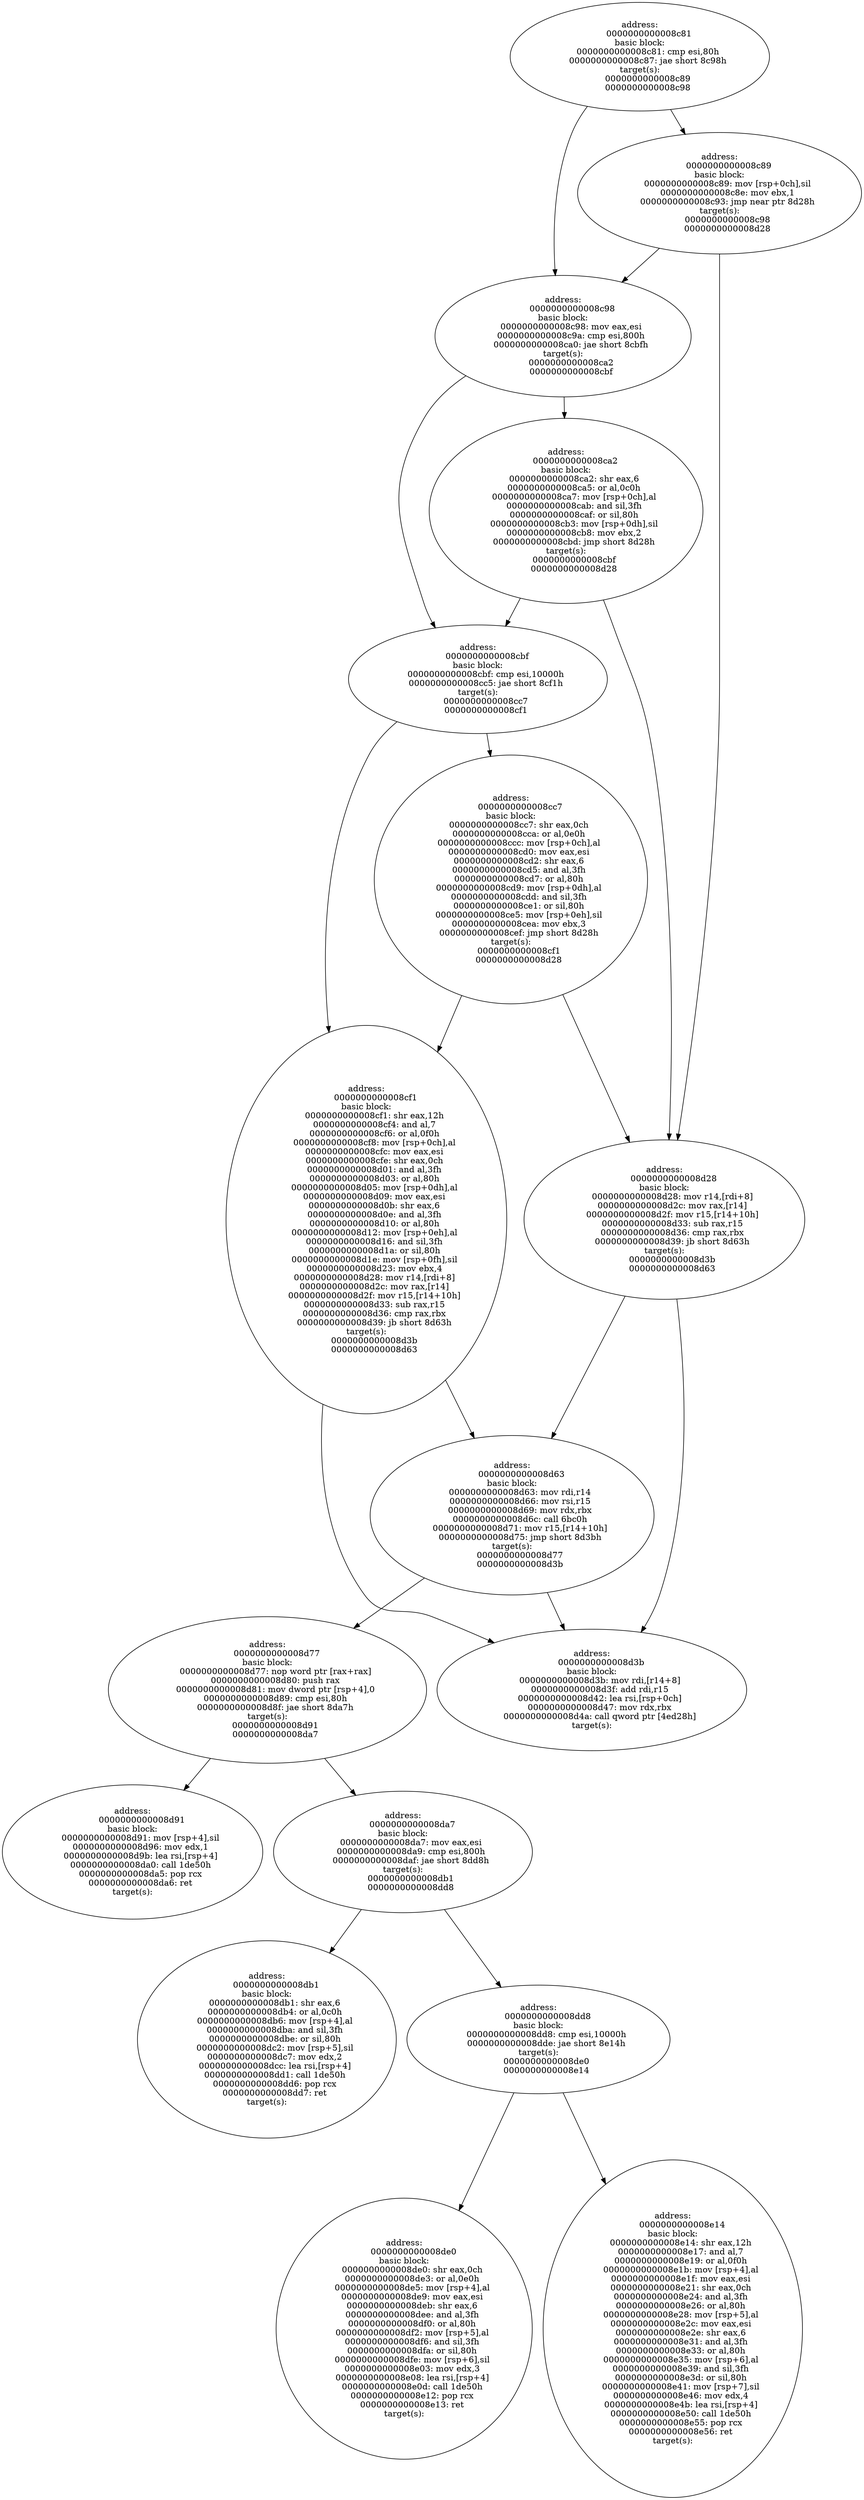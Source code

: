 digraph control_flow {
    N0x8c81[label="address:\n       0000000000008c81\nbasic block:\n      0000000000008c81: cmp esi,80h\n      0000000000008c87: jae short 8c98h\ntarget(s):\n      0000000000008c89\n      0000000000008c98\n"];
    N0x8c89[label="address:\n       0000000000008c89\nbasic block:\n      0000000000008c89: mov [rsp+0ch],sil\n      0000000000008c8e: mov ebx,1\n      0000000000008c93: jmp near ptr 8d28h\ntarget(s):\n      0000000000008c98\n      0000000000008d28\n"];
    N0x8c98[label="address:\n       0000000000008c98\nbasic block:\n      0000000000008c98: mov eax,esi\n      0000000000008c9a: cmp esi,800h\n      0000000000008ca0: jae short 8cbfh\ntarget(s):\n      0000000000008ca2\n      0000000000008cbf\n"];
    N0x8ca2[label="address:\n       0000000000008ca2\nbasic block:\n      0000000000008ca2: shr eax,6\n      0000000000008ca5: or al,0c0h\n      0000000000008ca7: mov [rsp+0ch],al\n      0000000000008cab: and sil,3fh\n      0000000000008caf: or sil,80h\n      0000000000008cb3: mov [rsp+0dh],sil\n      0000000000008cb8: mov ebx,2\n      0000000000008cbd: jmp short 8d28h\ntarget(s):\n      0000000000008cbf\n      0000000000008d28\n"];
    N0x8cbf[label="address:\n       0000000000008cbf\nbasic block:\n      0000000000008cbf: cmp esi,10000h\n      0000000000008cc5: jae short 8cf1h\ntarget(s):\n      0000000000008cc7\n      0000000000008cf1\n"];
    N0x8cc7[label="address:\n       0000000000008cc7\nbasic block:\n      0000000000008cc7: shr eax,0ch\n      0000000000008cca: or al,0e0h\n      0000000000008ccc: mov [rsp+0ch],al\n      0000000000008cd0: mov eax,esi\n      0000000000008cd2: shr eax,6\n      0000000000008cd5: and al,3fh\n      0000000000008cd7: or al,80h\n      0000000000008cd9: mov [rsp+0dh],al\n      0000000000008cdd: and sil,3fh\n      0000000000008ce1: or sil,80h\n      0000000000008ce5: mov [rsp+0eh],sil\n      0000000000008cea: mov ebx,3\n      0000000000008cef: jmp short 8d28h\ntarget(s):\n      0000000000008cf1\n      0000000000008d28\n"];
    N0x8cf1[label="address:\n       0000000000008cf1\nbasic block:\n      0000000000008cf1: shr eax,12h\n      0000000000008cf4: and al,7\n      0000000000008cf6: or al,0f0h\n      0000000000008cf8: mov [rsp+0ch],al\n      0000000000008cfc: mov eax,esi\n      0000000000008cfe: shr eax,0ch\n      0000000000008d01: and al,3fh\n      0000000000008d03: or al,80h\n      0000000000008d05: mov [rsp+0dh],al\n      0000000000008d09: mov eax,esi\n      0000000000008d0b: shr eax,6\n      0000000000008d0e: and al,3fh\n      0000000000008d10: or al,80h\n      0000000000008d12: mov [rsp+0eh],al\n      0000000000008d16: and sil,3fh\n      0000000000008d1a: or sil,80h\n      0000000000008d1e: mov [rsp+0fh],sil\n      0000000000008d23: mov ebx,4\n      0000000000008d28: mov r14,[rdi+8]\n      0000000000008d2c: mov rax,[r14]\n      0000000000008d2f: mov r15,[r14+10h]\n      0000000000008d33: sub rax,r15\n      0000000000008d36: cmp rax,rbx\n      0000000000008d39: jb short 8d63h\ntarget(s):\n      0000000000008d3b\n      0000000000008d63\n"];
    N0x8d28[label="address:\n       0000000000008d28\nbasic block:\n      0000000000008d28: mov r14,[rdi+8]\n      0000000000008d2c: mov rax,[r14]\n      0000000000008d2f: mov r15,[r14+10h]\n      0000000000008d33: sub rax,r15\n      0000000000008d36: cmp rax,rbx\n      0000000000008d39: jb short 8d63h\ntarget(s):\n      0000000000008d3b\n      0000000000008d63\n"];
    N0x8d3b[label="address:\n       0000000000008d3b\nbasic block:\n      0000000000008d3b: mov rdi,[r14+8]\n      0000000000008d3f: add rdi,r15\n      0000000000008d42: lea rsi,[rsp+0ch]\n      0000000000008d47: mov rdx,rbx\n      0000000000008d4a: call qword ptr [4ed28h]\ntarget(s):\n"];
    N0x8d63[label="address:\n       0000000000008d63\nbasic block:\n      0000000000008d63: mov rdi,r14\n      0000000000008d66: mov rsi,r15\n      0000000000008d69: mov rdx,rbx\n      0000000000008d6c: call 6bc0h\n      0000000000008d71: mov r15,[r14+10h]\n      0000000000008d75: jmp short 8d3bh\ntarget(s):\n      0000000000008d77\n      0000000000008d3b\n"];
    N0x8d77[label="address:\n       0000000000008d77\nbasic block:\n      0000000000008d77: nop word ptr [rax+rax]\n      0000000000008d80: push rax\n      0000000000008d81: mov dword ptr [rsp+4],0\n      0000000000008d89: cmp esi,80h\n      0000000000008d8f: jae short 8da7h\ntarget(s):\n      0000000000008d91\n      0000000000008da7\n"];
    N0x8d91[label="address:\n       0000000000008d91\nbasic block:\n      0000000000008d91: mov [rsp+4],sil\n      0000000000008d96: mov edx,1\n      0000000000008d9b: lea rsi,[rsp+4]\n      0000000000008da0: call 1de50h\n      0000000000008da5: pop rcx\n      0000000000008da6: ret\ntarget(s):\n"];
    N0x8da7[label="address:\n       0000000000008da7\nbasic block:\n      0000000000008da7: mov eax,esi\n      0000000000008da9: cmp esi,800h\n      0000000000008daf: jae short 8dd8h\ntarget(s):\n      0000000000008db1\n      0000000000008dd8\n"];
    N0x8db1[label="address:\n       0000000000008db1\nbasic block:\n      0000000000008db1: shr eax,6\n      0000000000008db4: or al,0c0h\n      0000000000008db6: mov [rsp+4],al\n      0000000000008dba: and sil,3fh\n      0000000000008dbe: or sil,80h\n      0000000000008dc2: mov [rsp+5],sil\n      0000000000008dc7: mov edx,2\n      0000000000008dcc: lea rsi,[rsp+4]\n      0000000000008dd1: call 1de50h\n      0000000000008dd6: pop rcx\n      0000000000008dd7: ret\ntarget(s):\n"];
    N0x8dd8[label="address:\n       0000000000008dd8\nbasic block:\n      0000000000008dd8: cmp esi,10000h\n      0000000000008dde: jae short 8e14h\ntarget(s):\n      0000000000008de0\n      0000000000008e14\n"];
    N0x8de0[label="address:\n       0000000000008de0\nbasic block:\n      0000000000008de0: shr eax,0ch\n      0000000000008de3: or al,0e0h\n      0000000000008de5: mov [rsp+4],al\n      0000000000008de9: mov eax,esi\n      0000000000008deb: shr eax,6\n      0000000000008dee: and al,3fh\n      0000000000008df0: or al,80h\n      0000000000008df2: mov [rsp+5],al\n      0000000000008df6: and sil,3fh\n      0000000000008dfa: or sil,80h\n      0000000000008dfe: mov [rsp+6],sil\n      0000000000008e03: mov edx,3\n      0000000000008e08: lea rsi,[rsp+4]\n      0000000000008e0d: call 1de50h\n      0000000000008e12: pop rcx\n      0000000000008e13: ret\ntarget(s):\n"];
    N0x8e14[label="address:\n       0000000000008e14\nbasic block:\n      0000000000008e14: shr eax,12h\n      0000000000008e17: and al,7\n      0000000000008e19: or al,0f0h\n      0000000000008e1b: mov [rsp+4],al\n      0000000000008e1f: mov eax,esi\n      0000000000008e21: shr eax,0ch\n      0000000000008e24: and al,3fh\n      0000000000008e26: or al,80h\n      0000000000008e28: mov [rsp+5],al\n      0000000000008e2c: mov eax,esi\n      0000000000008e2e: shr eax,6\n      0000000000008e31: and al,3fh\n      0000000000008e33: or al,80h\n      0000000000008e35: mov [rsp+6],al\n      0000000000008e39: and sil,3fh\n      0000000000008e3d: or sil,80h\n      0000000000008e41: mov [rsp+7],sil\n      0000000000008e46: mov edx,4\n      0000000000008e4b: lea rsi,[rsp+4]\n      0000000000008e50: call 1de50h\n      0000000000008e55: pop rcx\n      0000000000008e56: ret\ntarget(s):\n"];
    N0x8c81 -> N0x8c89[label=""];
    N0x8c81 -> N0x8c98[label=""];
    N0x8c89 -> N0x8c98[label=""];
    N0x8c89 -> N0x8d28[label=""];
    N0x8c98 -> N0x8ca2[label=""];
    N0x8c98 -> N0x8cbf[label=""];
    N0x8ca2 -> N0x8cbf[label=""];
    N0x8ca2 -> N0x8d28[label=""];
    N0x8cbf -> N0x8cc7[label=""];
    N0x8cbf -> N0x8cf1[label=""];
    N0x8cc7 -> N0x8cf1[label=""];
    N0x8cc7 -> N0x8d28[label=""];
    N0x8cf1 -> N0x8d3b[label=""];
    N0x8cf1 -> N0x8d63[label=""];
    N0x8d28 -> N0x8d3b[label=""];
    N0x8d28 -> N0x8d63[label=""];
    N0x8d63 -> N0x8d77[label=""];
    N0x8d63 -> N0x8d3b[label=""];
    N0x8d77 -> N0x8d91[label=""];
    N0x8d77 -> N0x8da7[label=""];
    N0x8da7 -> N0x8db1[label=""];
    N0x8da7 -> N0x8dd8[label=""];
    N0x8dd8 -> N0x8de0[label=""];
    N0x8dd8 -> N0x8e14[label=""];
}
